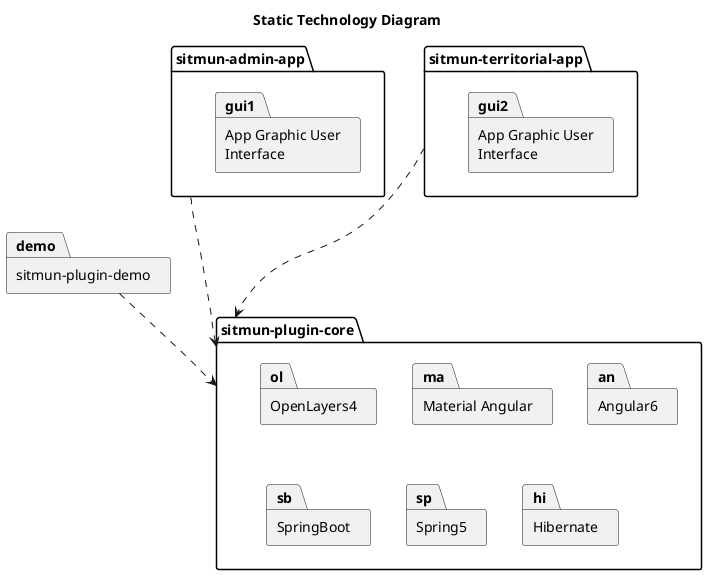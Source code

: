 @startuml

skinparam componentStyle uml2

title Static Technology Diagram

package "sitmun-admin-app" as admin {
    package "App Graphic User\nInterface" as gui1
}

package "sitmun-territorial-app" as territorial {
    package "App Graphic User\nInterface" as gui2
}


package "sitmun-plugin-demo" as demo {

}

package "sitmun-plugin-core" as core {
    package "OpenLayers4" as ol
    package "Material Angular" as ma
    package "Angular6" as an
    package "SpringBoot" as sb
    package "Spring5" as sp
    package "Hibernate" as hi
} 


admin -down..> core
territorial -down..> core
demo ..> core

@enduml
